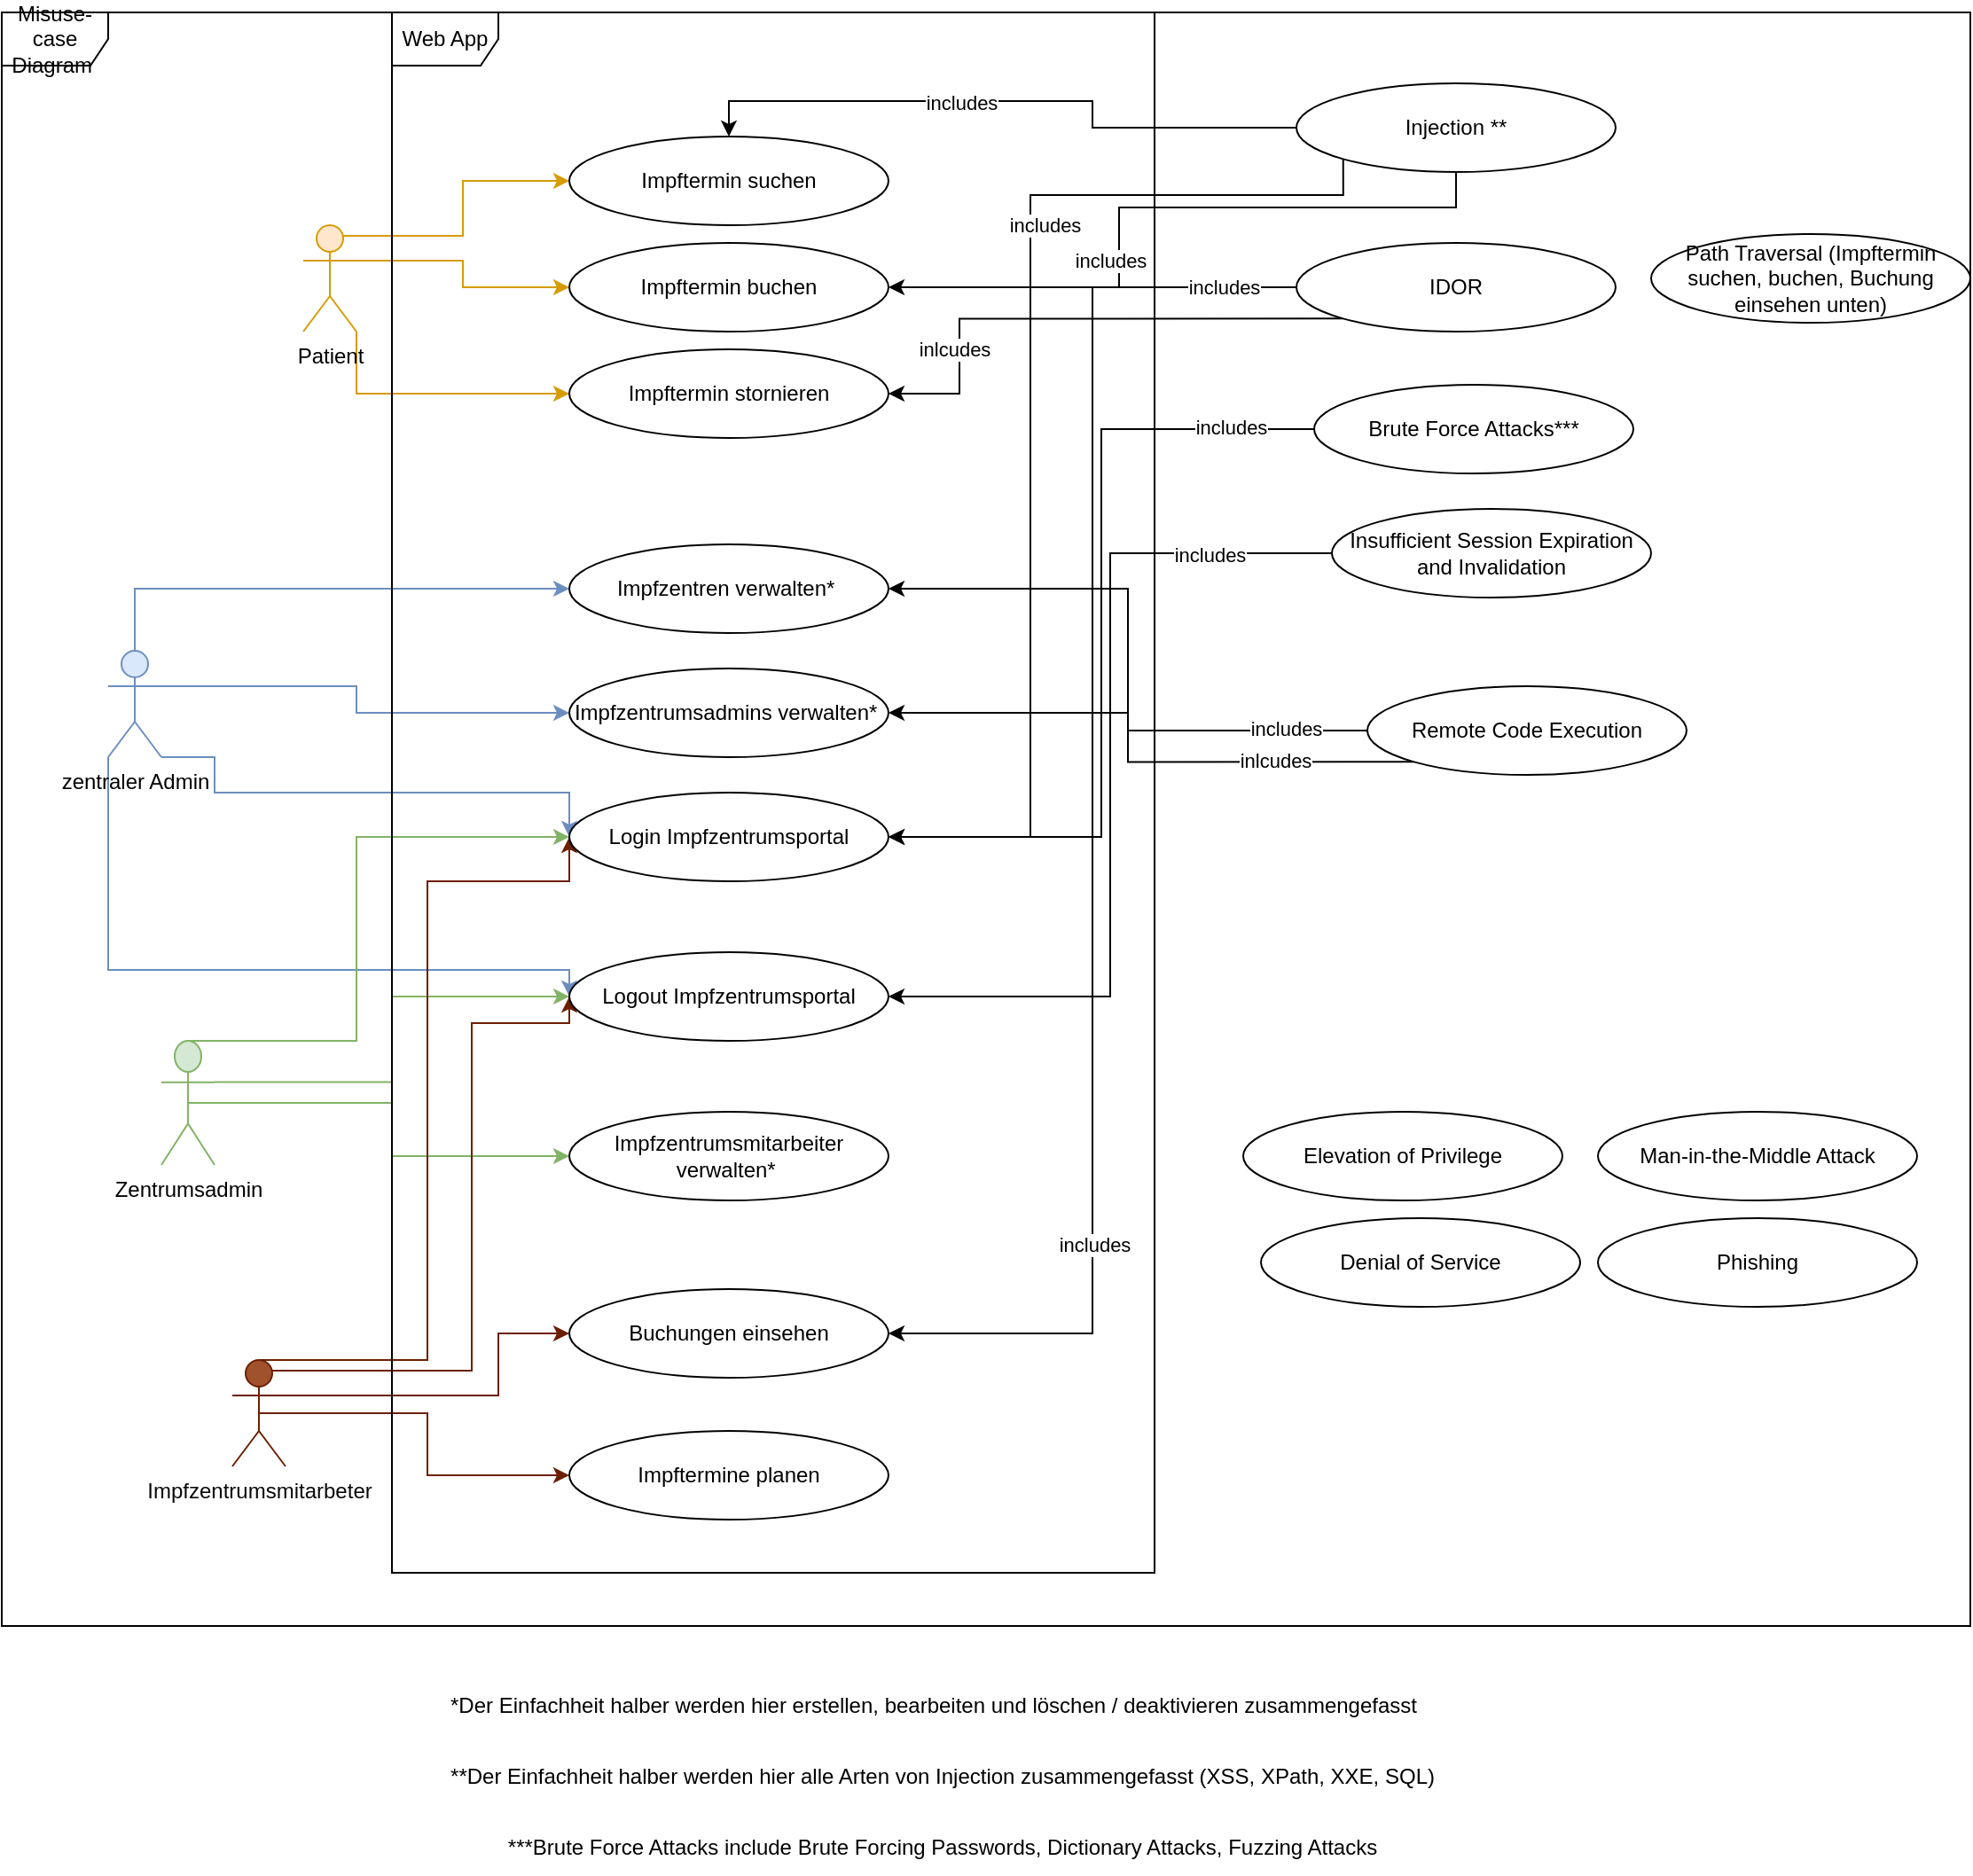 <mxfile version="24.2.5" type="github">
  <diagram name="Page-1" id="L5RvgXoz5vY0bctvdb2n">
    <mxGraphModel dx="2214" dy="1859" grid="1" gridSize="10" guides="1" tooltips="1" connect="1" arrows="1" fold="1" page="1" pageScale="1" pageWidth="850" pageHeight="1100" math="0" shadow="0">
      <root>
        <mxCell id="0" />
        <mxCell id="1" parent="0" />
        <mxCell id="AoCtoSCX7iy1n-9hf34W-35" style="edgeStyle=orthogonalEdgeStyle;rounded=0;orthogonalLoop=1;jettySize=auto;html=1;exitX=0.75;exitY=0.1;exitDx=0;exitDy=0;exitPerimeter=0;fillColor=#ffe6cc;strokeColor=#d79b00;" edge="1" parent="1" source="AoCtoSCX7iy1n-9hf34W-1" target="AoCtoSCX7iy1n-9hf34W-34">
          <mxGeometry relative="1" as="geometry" />
        </mxCell>
        <mxCell id="AoCtoSCX7iy1n-9hf34W-36" style="edgeStyle=orthogonalEdgeStyle;rounded=0;orthogonalLoop=1;jettySize=auto;html=1;exitX=1;exitY=0.333;exitDx=0;exitDy=0;exitPerimeter=0;fillColor=#ffe6cc;strokeColor=#d79b00;" edge="1" parent="1" source="AoCtoSCX7iy1n-9hf34W-1" target="AoCtoSCX7iy1n-9hf34W-9">
          <mxGeometry relative="1" as="geometry" />
        </mxCell>
        <mxCell id="AoCtoSCX7iy1n-9hf34W-37" style="edgeStyle=orthogonalEdgeStyle;rounded=0;orthogonalLoop=1;jettySize=auto;html=1;exitX=1;exitY=1;exitDx=0;exitDy=0;exitPerimeter=0;entryX=0;entryY=0.5;entryDx=0;entryDy=0;fillColor=#ffe6cc;strokeColor=#d79b00;" edge="1" parent="1" source="AoCtoSCX7iy1n-9hf34W-1" target="AoCtoSCX7iy1n-9hf34W-10">
          <mxGeometry relative="1" as="geometry" />
        </mxCell>
        <mxCell id="AoCtoSCX7iy1n-9hf34W-1" value="Patient&lt;div&gt;&lt;br&gt;&lt;/div&gt;" style="shape=umlActor;verticalLabelPosition=bottom;verticalAlign=top;html=1;outlineConnect=0;fillColor=#ffe6cc;strokeColor=#d79b00;" vertex="1" parent="1">
          <mxGeometry x="50" y="80" width="30" height="60" as="geometry" />
        </mxCell>
        <mxCell id="AoCtoSCX7iy1n-9hf34W-39" style="edgeStyle=orthogonalEdgeStyle;rounded=0;orthogonalLoop=1;jettySize=auto;html=1;exitX=0.5;exitY=0;exitDx=0;exitDy=0;exitPerimeter=0;entryX=0;entryY=0.5;entryDx=0;entryDy=0;fillColor=#dae8fc;strokeColor=#6c8ebf;" edge="1" parent="1" source="AoCtoSCX7iy1n-9hf34W-3" target="AoCtoSCX7iy1n-9hf34W-11">
          <mxGeometry relative="1" as="geometry" />
        </mxCell>
        <mxCell id="AoCtoSCX7iy1n-9hf34W-40" style="edgeStyle=orthogonalEdgeStyle;rounded=0;orthogonalLoop=1;jettySize=auto;html=1;exitX=1;exitY=0.333;exitDx=0;exitDy=0;exitPerimeter=0;fillColor=#dae8fc;strokeColor=#6c8ebf;" edge="1" parent="1" source="AoCtoSCX7iy1n-9hf34W-3" target="AoCtoSCX7iy1n-9hf34W-12">
          <mxGeometry relative="1" as="geometry">
            <Array as="points">
              <mxPoint x="80" y="340" />
              <mxPoint x="80" y="355" />
            </Array>
          </mxGeometry>
        </mxCell>
        <mxCell id="AoCtoSCX7iy1n-9hf34W-43" style="edgeStyle=orthogonalEdgeStyle;rounded=0;orthogonalLoop=1;jettySize=auto;html=1;exitX=0;exitY=1;exitDx=0;exitDy=0;exitPerimeter=0;entryX=0;entryY=0.5;entryDx=0;entryDy=0;fillColor=#dae8fc;strokeColor=#6c8ebf;" edge="1" parent="1" source="AoCtoSCX7iy1n-9hf34W-3" target="AoCtoSCX7iy1n-9hf34W-14">
          <mxGeometry relative="1" as="geometry">
            <Array as="points">
              <mxPoint x="-60" y="500" />
              <mxPoint x="200" y="500" />
            </Array>
          </mxGeometry>
        </mxCell>
        <mxCell id="AoCtoSCX7iy1n-9hf34W-44" style="edgeStyle=orthogonalEdgeStyle;rounded=0;orthogonalLoop=1;jettySize=auto;html=1;exitX=1;exitY=1;exitDx=0;exitDy=0;exitPerimeter=0;entryX=0;entryY=0.5;entryDx=0;entryDy=0;fillColor=#dae8fc;strokeColor=#6c8ebf;" edge="1" parent="1" source="AoCtoSCX7iy1n-9hf34W-3" target="AoCtoSCX7iy1n-9hf34W-13">
          <mxGeometry relative="1" as="geometry">
            <Array as="points">
              <mxPoint y="380" />
              <mxPoint y="400" />
              <mxPoint x="200" y="400" />
            </Array>
          </mxGeometry>
        </mxCell>
        <mxCell id="AoCtoSCX7iy1n-9hf34W-3" value="&lt;div&gt;zentraler Admin&lt;/div&gt;" style="shape=umlActor;verticalLabelPosition=bottom;verticalAlign=top;html=1;outlineConnect=0;fillColor=#dae8fc;strokeColor=#6c8ebf;" vertex="1" parent="1">
          <mxGeometry x="-60" y="320" width="30" height="60" as="geometry" />
        </mxCell>
        <mxCell id="AoCtoSCX7iy1n-9hf34W-45" style="edgeStyle=orthogonalEdgeStyle;rounded=0;orthogonalLoop=1;jettySize=auto;html=1;exitX=0.5;exitY=0;exitDx=0;exitDy=0;exitPerimeter=0;entryX=0;entryY=0.5;entryDx=0;entryDy=0;fillColor=#d5e8d4;strokeColor=#82b366;" edge="1" parent="1" source="AoCtoSCX7iy1n-9hf34W-4" target="AoCtoSCX7iy1n-9hf34W-13">
          <mxGeometry relative="1" as="geometry">
            <Array as="points">
              <mxPoint x="80" y="540" />
              <mxPoint x="80" y="425" />
            </Array>
          </mxGeometry>
        </mxCell>
        <mxCell id="AoCtoSCX7iy1n-9hf34W-46" style="edgeStyle=orthogonalEdgeStyle;rounded=0;orthogonalLoop=1;jettySize=auto;html=1;exitX=1;exitY=0.333;exitDx=0;exitDy=0;exitPerimeter=0;entryX=0;entryY=0.5;entryDx=0;entryDy=0;fillColor=#d5e8d4;strokeColor=#82b366;" edge="1" parent="1" source="AoCtoSCX7iy1n-9hf34W-4" target="AoCtoSCX7iy1n-9hf34W-14">
          <mxGeometry relative="1" as="geometry">
            <Array as="points">
              <mxPoint x="100" y="563" />
              <mxPoint x="100" y="515" />
            </Array>
          </mxGeometry>
        </mxCell>
        <mxCell id="AoCtoSCX7iy1n-9hf34W-53" style="edgeStyle=orthogonalEdgeStyle;rounded=0;orthogonalLoop=1;jettySize=auto;html=1;exitX=0.5;exitY=0.5;exitDx=0;exitDy=0;exitPerimeter=0;fillColor=#d5e8d4;strokeColor=#82b366;" edge="1" parent="1" source="AoCtoSCX7iy1n-9hf34W-4" target="AoCtoSCX7iy1n-9hf34W-15">
          <mxGeometry relative="1" as="geometry" />
        </mxCell>
        <mxCell id="AoCtoSCX7iy1n-9hf34W-4" value="&lt;div&gt;Zentrumsadmin&lt;/div&gt;" style="shape=umlActor;verticalLabelPosition=bottom;verticalAlign=top;html=1;outlineConnect=0;fillColor=#d5e8d4;strokeColor=#82b366;" vertex="1" parent="1">
          <mxGeometry x="-30" y="540" width="30" height="70" as="geometry" />
        </mxCell>
        <mxCell id="AoCtoSCX7iy1n-9hf34W-48" style="edgeStyle=orthogonalEdgeStyle;rounded=0;orthogonalLoop=1;jettySize=auto;html=1;exitX=0.5;exitY=0;exitDx=0;exitDy=0;exitPerimeter=0;entryX=0;entryY=0.5;entryDx=0;entryDy=0;fillColor=#a0522d;strokeColor=#6D1F00;" edge="1" parent="1" source="AoCtoSCX7iy1n-9hf34W-5" target="AoCtoSCX7iy1n-9hf34W-13">
          <mxGeometry relative="1" as="geometry">
            <Array as="points">
              <mxPoint x="120" y="720" />
              <mxPoint x="120" y="450" />
              <mxPoint x="200" y="450" />
            </Array>
          </mxGeometry>
        </mxCell>
        <mxCell id="AoCtoSCX7iy1n-9hf34W-49" style="edgeStyle=orthogonalEdgeStyle;rounded=0;orthogonalLoop=1;jettySize=auto;html=1;exitX=0.75;exitY=0.1;exitDx=0;exitDy=0;exitPerimeter=0;entryX=0;entryY=0.5;entryDx=0;entryDy=0;fillColor=#a0522d;strokeColor=#6D1F00;" edge="1" parent="1" source="AoCtoSCX7iy1n-9hf34W-5" target="AoCtoSCX7iy1n-9hf34W-14">
          <mxGeometry relative="1" as="geometry">
            <Array as="points">
              <mxPoint x="145" y="726" />
              <mxPoint x="145" y="530" />
              <mxPoint x="200" y="530" />
            </Array>
          </mxGeometry>
        </mxCell>
        <mxCell id="AoCtoSCX7iy1n-9hf34W-52" style="edgeStyle=orthogonalEdgeStyle;rounded=0;orthogonalLoop=1;jettySize=auto;html=1;exitX=0.5;exitY=0.5;exitDx=0;exitDy=0;exitPerimeter=0;entryX=0;entryY=0.5;entryDx=0;entryDy=0;fillColor=#a0522d;strokeColor=#6D1F00;" edge="1" parent="1" source="AoCtoSCX7iy1n-9hf34W-5" target="AoCtoSCX7iy1n-9hf34W-17">
          <mxGeometry relative="1" as="geometry" />
        </mxCell>
        <mxCell id="AoCtoSCX7iy1n-9hf34W-54" style="edgeStyle=orthogonalEdgeStyle;rounded=0;orthogonalLoop=1;jettySize=auto;html=1;exitX=1;exitY=0.333;exitDx=0;exitDy=0;exitPerimeter=0;fillColor=#a0522d;strokeColor=#6D1F00;" edge="1" parent="1" source="AoCtoSCX7iy1n-9hf34W-5" target="AoCtoSCX7iy1n-9hf34W-16">
          <mxGeometry relative="1" as="geometry">
            <Array as="points">
              <mxPoint x="160" y="740" />
              <mxPoint x="160" y="705" />
            </Array>
          </mxGeometry>
        </mxCell>
        <mxCell id="AoCtoSCX7iy1n-9hf34W-5" value="&lt;div&gt;&lt;font color=&quot;#0a0a0a&quot;&gt;Impfzentrumsmitarbeter&lt;/font&gt;&lt;/div&gt;" style="shape=umlActor;verticalLabelPosition=bottom;verticalAlign=top;html=1;outlineConnect=0;fillColor=#a0522d;fontColor=#ffffff;strokeColor=#6D1F00;" vertex="1" parent="1">
          <mxGeometry x="10" y="720" width="30" height="60" as="geometry" />
        </mxCell>
        <mxCell id="AoCtoSCX7iy1n-9hf34W-9" value="Impftermin buchen" style="ellipse;whiteSpace=wrap;html=1;" vertex="1" parent="1">
          <mxGeometry x="200" y="90" width="180" height="50" as="geometry" />
        </mxCell>
        <mxCell id="AoCtoSCX7iy1n-9hf34W-10" value="Impftermin stornieren" style="ellipse;whiteSpace=wrap;html=1;" vertex="1" parent="1">
          <mxGeometry x="200" y="150" width="180" height="50" as="geometry" />
        </mxCell>
        <mxCell id="AoCtoSCX7iy1n-9hf34W-11" value="Impfzentren verwalten*&amp;nbsp;" style="ellipse;whiteSpace=wrap;html=1;" vertex="1" parent="1">
          <mxGeometry x="200" y="260" width="180" height="50" as="geometry" />
        </mxCell>
        <mxCell id="AoCtoSCX7iy1n-9hf34W-12" value="Impfzentrumsadmins verwalten*&amp;nbsp;" style="ellipse;whiteSpace=wrap;html=1;" vertex="1" parent="1">
          <mxGeometry x="200" y="330" width="180" height="50" as="geometry" />
        </mxCell>
        <mxCell id="AoCtoSCX7iy1n-9hf34W-13" value="Login Impfzentrumsportal" style="ellipse;whiteSpace=wrap;html=1;" vertex="1" parent="1">
          <mxGeometry x="200" y="400" width="180" height="50" as="geometry" />
        </mxCell>
        <mxCell id="AoCtoSCX7iy1n-9hf34W-14" value="Logout Impfzentrumsportal" style="ellipse;whiteSpace=wrap;html=1;" vertex="1" parent="1">
          <mxGeometry x="200" y="490" width="180" height="50" as="geometry" />
        </mxCell>
        <mxCell id="AoCtoSCX7iy1n-9hf34W-15" value="Impfzentrumsmitarbeiter verwalten*&amp;nbsp;" style="ellipse;whiteSpace=wrap;html=1;" vertex="1" parent="1">
          <mxGeometry x="200" y="580" width="180" height="50" as="geometry" />
        </mxCell>
        <mxCell id="AoCtoSCX7iy1n-9hf34W-16" value="Buchungen einsehen" style="ellipse;whiteSpace=wrap;html=1;" vertex="1" parent="1">
          <mxGeometry x="200" y="680" width="180" height="50" as="geometry" />
        </mxCell>
        <mxCell id="AoCtoSCX7iy1n-9hf34W-17" value="Impftermine planen" style="ellipse;whiteSpace=wrap;html=1;" vertex="1" parent="1">
          <mxGeometry x="200" y="760" width="180" height="50" as="geometry" />
        </mxCell>
        <mxCell id="AoCtoSCX7iy1n-9hf34W-34" value="Impftermin suchen" style="ellipse;whiteSpace=wrap;html=1;" vertex="1" parent="1">
          <mxGeometry x="200" y="30" width="180" height="50" as="geometry" />
        </mxCell>
        <mxCell id="AoCtoSCX7iy1n-9hf34W-58" value="Misuse-case Diagram&amp;nbsp;" style="shape=umlFrame;whiteSpace=wrap;html=1;pointerEvents=0;" vertex="1" parent="1">
          <mxGeometry x="-120" y="-40" width="1110" height="910" as="geometry" />
        </mxCell>
        <mxCell id="AoCtoSCX7iy1n-9hf34W-59" value="Web App" style="shape=umlFrame;whiteSpace=wrap;html=1;pointerEvents=0;" vertex="1" parent="1">
          <mxGeometry x="100" y="-40" width="430" height="880" as="geometry" />
        </mxCell>
        <mxCell id="AoCtoSCX7iy1n-9hf34W-60" value="*Der Einfachheit halber werden hier erstellen, bearbeiten und löschen / deaktivieren zusammengefasst" style="text;html=1;align=center;verticalAlign=middle;resizable=0;points=[];autosize=1;strokeColor=none;fillColor=none;" vertex="1" parent="1">
          <mxGeometry x="120" y="900" width="570" height="30" as="geometry" />
        </mxCell>
        <mxCell id="AoCtoSCX7iy1n-9hf34W-62" value="**Der Einfachheit halber werden hier alle Arten von Injection zusammengefasst (XSS, XPath, XXE, SQL)" style="text;html=1;align=center;verticalAlign=middle;resizable=0;points=[];autosize=1;strokeColor=none;fillColor=none;" vertex="1" parent="1">
          <mxGeometry x="120" y="940" width="580" height="30" as="geometry" />
        </mxCell>
        <mxCell id="AoCtoSCX7iy1n-9hf34W-77" style="edgeStyle=orthogonalEdgeStyle;rounded=0;orthogonalLoop=1;jettySize=auto;html=1;exitX=0;exitY=1;exitDx=0;exitDy=0;entryX=1;entryY=0.5;entryDx=0;entryDy=0;" edge="1" parent="1" source="AoCtoSCX7iy1n-9hf34W-63" target="AoCtoSCX7iy1n-9hf34W-13">
          <mxGeometry relative="1" as="geometry">
            <Array as="points">
              <mxPoint x="460" y="63" />
              <mxPoint x="460" y="425" />
            </Array>
          </mxGeometry>
        </mxCell>
        <mxCell id="AoCtoSCX7iy1n-9hf34W-82" value="includes" style="edgeLabel;html=1;align=center;verticalAlign=middle;resizable=0;points=[];" vertex="1" connectable="0" parent="AoCtoSCX7iy1n-9hf34W-77">
          <mxGeometry x="-0.614" y="-2" relative="1" as="geometry">
            <mxPoint x="-65" y="19" as="offset" />
          </mxGeometry>
        </mxCell>
        <mxCell id="AoCtoSCX7iy1n-9hf34W-78" style="edgeStyle=orthogonalEdgeStyle;rounded=0;orthogonalLoop=1;jettySize=auto;html=1;exitX=0.5;exitY=1;exitDx=0;exitDy=0;entryX=1;entryY=0.5;entryDx=0;entryDy=0;" edge="1" parent="1" source="AoCtoSCX7iy1n-9hf34W-63" target="AoCtoSCX7iy1n-9hf34W-9">
          <mxGeometry relative="1" as="geometry">
            <Array as="points">
              <mxPoint x="510" y="70" />
              <mxPoint x="510" y="115" />
            </Array>
          </mxGeometry>
        </mxCell>
        <mxCell id="AoCtoSCX7iy1n-9hf34W-81" value="includes" style="edgeLabel;html=1;align=center;verticalAlign=middle;resizable=0;points=[];" vertex="1" connectable="0" parent="AoCtoSCX7iy1n-9hf34W-78">
          <mxGeometry x="0.003" y="1" relative="1" as="geometry">
            <mxPoint x="-22" y="29" as="offset" />
          </mxGeometry>
        </mxCell>
        <mxCell id="AoCtoSCX7iy1n-9hf34W-79" style="edgeStyle=orthogonalEdgeStyle;rounded=0;orthogonalLoop=1;jettySize=auto;html=1;exitX=0;exitY=0.5;exitDx=0;exitDy=0;entryX=0.5;entryY=0;entryDx=0;entryDy=0;" edge="1" parent="1" source="AoCtoSCX7iy1n-9hf34W-63" target="AoCtoSCX7iy1n-9hf34W-34">
          <mxGeometry relative="1" as="geometry" />
        </mxCell>
        <mxCell id="AoCtoSCX7iy1n-9hf34W-80" value="includes" style="edgeLabel;html=1;align=center;verticalAlign=middle;resizable=0;points=[];" vertex="1" connectable="0" parent="AoCtoSCX7iy1n-9hf34W-79">
          <mxGeometry x="0.148" y="1" relative="1" as="geometry">
            <mxPoint as="offset" />
          </mxGeometry>
        </mxCell>
        <mxCell id="AoCtoSCX7iy1n-9hf34W-63" value="Injection **" style="ellipse;whiteSpace=wrap;html=1;" vertex="1" parent="1">
          <mxGeometry x="610" width="180" height="50" as="geometry" />
        </mxCell>
        <mxCell id="AoCtoSCX7iy1n-9hf34W-84" style="edgeStyle=orthogonalEdgeStyle;rounded=0;orthogonalLoop=1;jettySize=auto;html=1;exitX=0;exitY=0.5;exitDx=0;exitDy=0;entryX=1;entryY=0.5;entryDx=0;entryDy=0;" edge="1" parent="1" source="AoCtoSCX7iy1n-9hf34W-64" target="AoCtoSCX7iy1n-9hf34W-16">
          <mxGeometry relative="1" as="geometry" />
        </mxCell>
        <mxCell id="AoCtoSCX7iy1n-9hf34W-87" value="includes" style="edgeLabel;html=1;align=center;verticalAlign=middle;resizable=0;points=[];" vertex="1" connectable="0" parent="AoCtoSCX7iy1n-9hf34W-84">
          <mxGeometry x="0.598" y="1" relative="1" as="geometry">
            <mxPoint as="offset" />
          </mxGeometry>
        </mxCell>
        <mxCell id="AoCtoSCX7iy1n-9hf34W-90" value="includes" style="edgeLabel;html=1;align=center;verticalAlign=middle;resizable=0;points=[];" vertex="1" connectable="0" parent="AoCtoSCX7iy1n-9hf34W-84">
          <mxGeometry x="-0.9" relative="1" as="geometry">
            <mxPoint as="offset" />
          </mxGeometry>
        </mxCell>
        <mxCell id="AoCtoSCX7iy1n-9hf34W-93" style="edgeStyle=orthogonalEdgeStyle;rounded=0;orthogonalLoop=1;jettySize=auto;html=1;exitX=0;exitY=1;exitDx=0;exitDy=0;entryX=1;entryY=0.5;entryDx=0;entryDy=0;" edge="1" parent="1" source="AoCtoSCX7iy1n-9hf34W-64" target="AoCtoSCX7iy1n-9hf34W-10">
          <mxGeometry relative="1" as="geometry">
            <Array as="points">
              <mxPoint x="420" y="133" />
              <mxPoint x="420" y="175" />
            </Array>
          </mxGeometry>
        </mxCell>
        <mxCell id="AoCtoSCX7iy1n-9hf34W-94" value="inlcudes" style="edgeLabel;html=1;align=center;verticalAlign=middle;resizable=0;points=[];" vertex="1" connectable="0" parent="AoCtoSCX7iy1n-9hf34W-93">
          <mxGeometry x="0.565" y="-3" relative="1" as="geometry">
            <mxPoint as="offset" />
          </mxGeometry>
        </mxCell>
        <mxCell id="AoCtoSCX7iy1n-9hf34W-64" value="IDOR" style="ellipse;whiteSpace=wrap;html=1;" vertex="1" parent="1">
          <mxGeometry x="610" y="90" width="180" height="50" as="geometry" />
        </mxCell>
        <mxCell id="AoCtoSCX7iy1n-9hf34W-65" value="Path Traversal (Impftermin suchen, buchen, Buchung einsehen unten)" style="ellipse;whiteSpace=wrap;html=1;" vertex="1" parent="1">
          <mxGeometry x="810" y="85" width="180" height="50" as="geometry" />
        </mxCell>
        <mxCell id="AoCtoSCX7iy1n-9hf34W-88" style="edgeStyle=orthogonalEdgeStyle;rounded=0;orthogonalLoop=1;jettySize=auto;html=1;exitX=0;exitY=0.5;exitDx=0;exitDy=0;entryX=1;entryY=0.5;entryDx=0;entryDy=0;" edge="1" parent="1" source="AoCtoSCX7iy1n-9hf34W-66" target="AoCtoSCX7iy1n-9hf34W-13">
          <mxGeometry relative="1" as="geometry" />
        </mxCell>
        <mxCell id="AoCtoSCX7iy1n-9hf34W-89" value="includes" style="edgeLabel;html=1;align=center;verticalAlign=middle;resizable=0;points=[];" vertex="1" connectable="0" parent="AoCtoSCX7iy1n-9hf34W-88">
          <mxGeometry x="-0.8" y="-1" relative="1" as="geometry">
            <mxPoint as="offset" />
          </mxGeometry>
        </mxCell>
        <mxCell id="AoCtoSCX7iy1n-9hf34W-66" value="Brute Force Attacks***" style="ellipse;whiteSpace=wrap;html=1;" vertex="1" parent="1">
          <mxGeometry x="620" y="170" width="180" height="50" as="geometry" />
        </mxCell>
        <mxCell id="AoCtoSCX7iy1n-9hf34W-67" value="***Brute Force Attacks include Brute Forcing Passwords, Dictionary Attacks, Fuzzing Attacks" style="text;html=1;align=center;verticalAlign=middle;resizable=0;points=[];autosize=1;strokeColor=none;fillColor=none;" vertex="1" parent="1">
          <mxGeometry x="155" y="980" width="510" height="30" as="geometry" />
        </mxCell>
        <mxCell id="AoCtoSCX7iy1n-9hf34W-85" style="edgeStyle=orthogonalEdgeStyle;rounded=0;orthogonalLoop=1;jettySize=auto;html=1;exitX=0;exitY=0.5;exitDx=0;exitDy=0;entryX=1;entryY=0.5;entryDx=0;entryDy=0;" edge="1" parent="1" source="AoCtoSCX7iy1n-9hf34W-68" target="AoCtoSCX7iy1n-9hf34W-14">
          <mxGeometry relative="1" as="geometry" />
        </mxCell>
        <mxCell id="AoCtoSCX7iy1n-9hf34W-86" value="includes" style="edgeLabel;html=1;align=center;verticalAlign=middle;resizable=0;points=[];" vertex="1" connectable="0" parent="AoCtoSCX7iy1n-9hf34W-85">
          <mxGeometry x="-0.724" y="1" relative="1" as="geometry">
            <mxPoint as="offset" />
          </mxGeometry>
        </mxCell>
        <mxCell id="AoCtoSCX7iy1n-9hf34W-68" value="Insufficient Session Expiration and Invalidation" style="ellipse;whiteSpace=wrap;html=1;" vertex="1" parent="1">
          <mxGeometry x="630" y="240" width="180" height="50" as="geometry" />
        </mxCell>
        <mxCell id="AoCtoSCX7iy1n-9hf34W-70" value="Elevation of Privilege" style="ellipse;whiteSpace=wrap;html=1;" vertex="1" parent="1">
          <mxGeometry x="580" y="580" width="180" height="50" as="geometry" />
        </mxCell>
        <mxCell id="AoCtoSCX7iy1n-9hf34W-71" value="Denial of Service" style="ellipse;whiteSpace=wrap;html=1;" vertex="1" parent="1">
          <mxGeometry x="590" y="640" width="180" height="50" as="geometry" />
        </mxCell>
        <mxCell id="AoCtoSCX7iy1n-9hf34W-95" style="edgeStyle=orthogonalEdgeStyle;rounded=0;orthogonalLoop=1;jettySize=auto;html=1;exitX=0;exitY=0.5;exitDx=0;exitDy=0;entryX=1;entryY=0.5;entryDx=0;entryDy=0;" edge="1" parent="1" source="AoCtoSCX7iy1n-9hf34W-72" target="AoCtoSCX7iy1n-9hf34W-11">
          <mxGeometry relative="1" as="geometry" />
        </mxCell>
        <mxCell id="AoCtoSCX7iy1n-9hf34W-97" value="includes" style="edgeLabel;html=1;align=center;verticalAlign=middle;resizable=0;points=[];" vertex="1" connectable="0" parent="AoCtoSCX7iy1n-9hf34W-95">
          <mxGeometry x="-0.737" y="-1" relative="1" as="geometry">
            <mxPoint as="offset" />
          </mxGeometry>
        </mxCell>
        <mxCell id="AoCtoSCX7iy1n-9hf34W-96" style="edgeStyle=orthogonalEdgeStyle;rounded=0;orthogonalLoop=1;jettySize=auto;html=1;exitX=0;exitY=1;exitDx=0;exitDy=0;entryX=1;entryY=0.5;entryDx=0;entryDy=0;" edge="1" parent="1" source="AoCtoSCX7iy1n-9hf34W-72" target="AoCtoSCX7iy1n-9hf34W-12">
          <mxGeometry relative="1" as="geometry" />
        </mxCell>
        <mxCell id="AoCtoSCX7iy1n-9hf34W-98" value="inlcudes" style="edgeLabel;html=1;align=center;verticalAlign=middle;resizable=0;points=[];" vertex="1" connectable="0" parent="AoCtoSCX7iy1n-9hf34W-96">
          <mxGeometry x="-0.516" y="-1" relative="1" as="geometry">
            <mxPoint as="offset" />
          </mxGeometry>
        </mxCell>
        <mxCell id="AoCtoSCX7iy1n-9hf34W-72" value="Remote Code Execution" style="ellipse;whiteSpace=wrap;html=1;" vertex="1" parent="1">
          <mxGeometry x="650" y="340" width="180" height="50" as="geometry" />
        </mxCell>
        <mxCell id="AoCtoSCX7iy1n-9hf34W-73" value="Phishing" style="ellipse;whiteSpace=wrap;html=1;" vertex="1" parent="1">
          <mxGeometry x="780" y="640" width="180" height="50" as="geometry" />
        </mxCell>
        <mxCell id="AoCtoSCX7iy1n-9hf34W-74" value="Man-in-the-Middle Attack" style="ellipse;whiteSpace=wrap;html=1;" vertex="1" parent="1">
          <mxGeometry x="780" y="580" width="180" height="50" as="geometry" />
        </mxCell>
      </root>
    </mxGraphModel>
  </diagram>
</mxfile>
